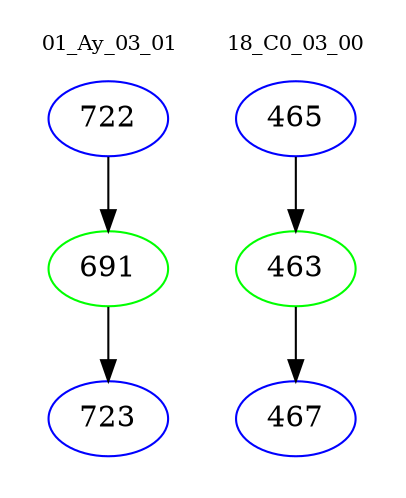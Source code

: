 digraph{
subgraph cluster_0 {
color = white
label = "01_Ay_03_01";
fontsize=10;
T0_722 [label="722", color="blue"]
T0_722 -> T0_691 [color="black"]
T0_691 [label="691", color="green"]
T0_691 -> T0_723 [color="black"]
T0_723 [label="723", color="blue"]
}
subgraph cluster_1 {
color = white
label = "18_C0_03_00";
fontsize=10;
T1_465 [label="465", color="blue"]
T1_465 -> T1_463 [color="black"]
T1_463 [label="463", color="green"]
T1_463 -> T1_467 [color="black"]
T1_467 [label="467", color="blue"]
}
}
